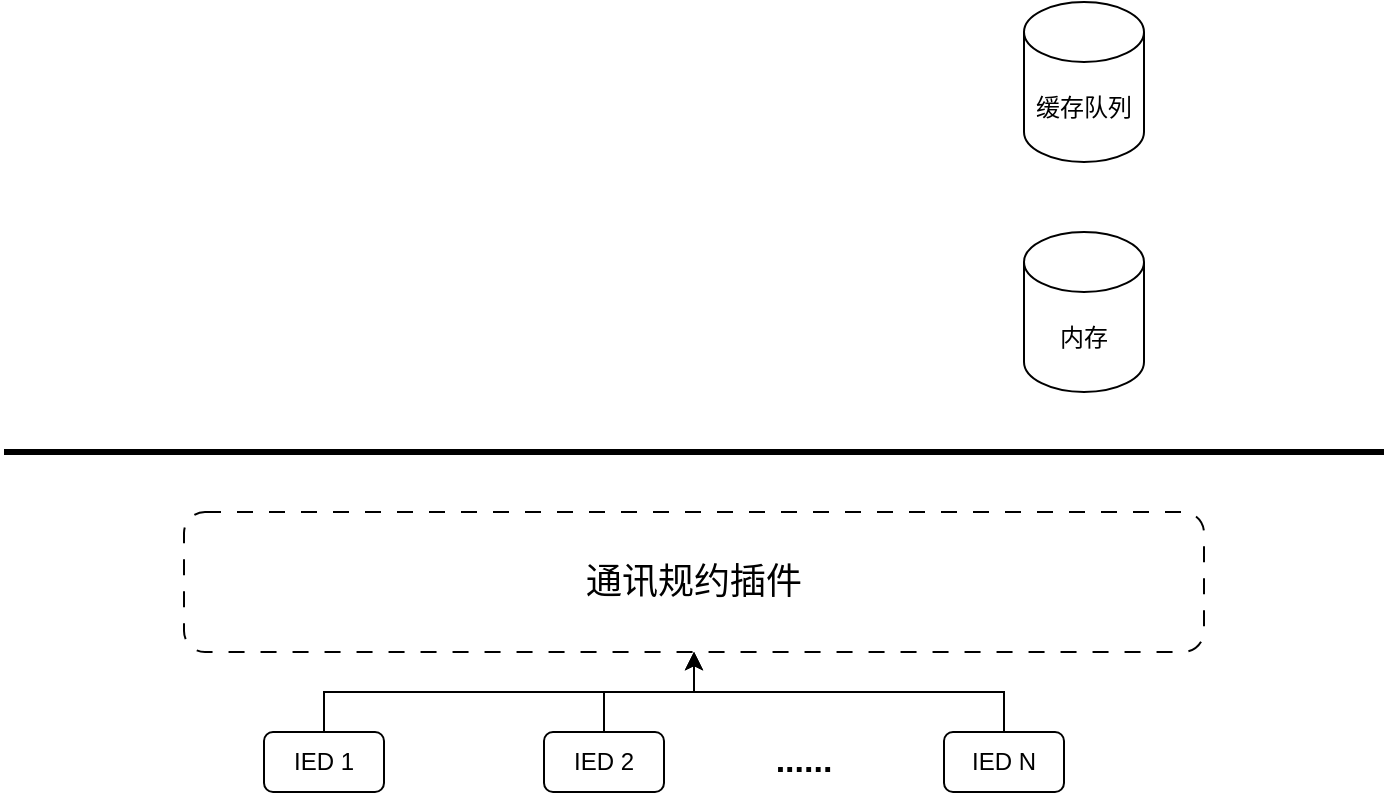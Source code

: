 <mxfile version="26.1.1">
  <diagram name="第 1 页" id="jB9Zdp55F9e-bQfR2lEE">
    <mxGraphModel dx="1426" dy="781" grid="1" gridSize="10" guides="1" tooltips="1" connect="1" arrows="1" fold="1" page="1" pageScale="1" pageWidth="827" pageHeight="1169" math="0" shadow="0">
      <root>
        <mxCell id="0" />
        <mxCell id="1" parent="0" />
        <mxCell id="uw-DFVBwl9FURzbB3nBO-1" value="" style="endArrow=none;html=1;rounded=0;strokeWidth=3;" edge="1" parent="1">
          <mxGeometry width="50" height="50" relative="1" as="geometry">
            <mxPoint x="80" y="655" as="sourcePoint" />
            <mxPoint x="770" y="655" as="targetPoint" />
          </mxGeometry>
        </mxCell>
        <mxCell id="uw-DFVBwl9FURzbB3nBO-2" value="&lt;font style=&quot;font-size: 18px;&quot;&gt;通讯规约插件&lt;/font&gt;" style="rounded=1;whiteSpace=wrap;html=1;shadow=0;glass=0;dashed=1;dashPattern=8 8;" vertex="1" parent="1">
          <mxGeometry x="170" y="685" width="510" height="70" as="geometry" />
        </mxCell>
        <mxCell id="uw-DFVBwl9FURzbB3nBO-7" value="" style="edgeStyle=orthogonalEdgeStyle;rounded=0;orthogonalLoop=1;jettySize=auto;html=1;" edge="1" parent="1" source="uw-DFVBwl9FURzbB3nBO-3" target="uw-DFVBwl9FURzbB3nBO-2">
          <mxGeometry relative="1" as="geometry" />
        </mxCell>
        <mxCell id="uw-DFVBwl9FURzbB3nBO-3" value="IED 1" style="rounded=1;whiteSpace=wrap;html=1;" vertex="1" parent="1">
          <mxGeometry x="210" y="795" width="60" height="30" as="geometry" />
        </mxCell>
        <mxCell id="uw-DFVBwl9FURzbB3nBO-8" style="edgeStyle=orthogonalEdgeStyle;rounded=0;orthogonalLoop=1;jettySize=auto;html=1;entryX=0.5;entryY=1;entryDx=0;entryDy=0;" edge="1" parent="1" source="uw-DFVBwl9FURzbB3nBO-4" target="uw-DFVBwl9FURzbB3nBO-2">
          <mxGeometry relative="1" as="geometry" />
        </mxCell>
        <mxCell id="uw-DFVBwl9FURzbB3nBO-4" value="IED 2" style="rounded=1;whiteSpace=wrap;html=1;" vertex="1" parent="1">
          <mxGeometry x="350" y="795" width="60" height="30" as="geometry" />
        </mxCell>
        <mxCell id="uw-DFVBwl9FURzbB3nBO-9" style="edgeStyle=orthogonalEdgeStyle;rounded=0;orthogonalLoop=1;jettySize=auto;html=1;entryX=0.5;entryY=1;entryDx=0;entryDy=0;" edge="1" parent="1" source="uw-DFVBwl9FURzbB3nBO-5" target="uw-DFVBwl9FURzbB3nBO-2">
          <mxGeometry relative="1" as="geometry" />
        </mxCell>
        <mxCell id="uw-DFVBwl9FURzbB3nBO-5" value="IED N" style="rounded=1;whiteSpace=wrap;html=1;" vertex="1" parent="1">
          <mxGeometry x="550" y="795" width="60" height="30" as="geometry" />
        </mxCell>
        <mxCell id="uw-DFVBwl9FURzbB3nBO-6" value="&lt;font style=&quot;font-size: 17px;&quot;&gt;&lt;b&gt;......&lt;/b&gt;&lt;/font&gt;" style="text;html=1;align=center;verticalAlign=middle;whiteSpace=wrap;rounded=0;strokeWidth=3;" vertex="1" parent="1">
          <mxGeometry x="450" y="795" width="60" height="30" as="geometry" />
        </mxCell>
        <mxCell id="uw-DFVBwl9FURzbB3nBO-11" value="内存" style="shape=cylinder3;whiteSpace=wrap;html=1;boundedLbl=1;backgroundOutline=1;size=15;" vertex="1" parent="1">
          <mxGeometry x="590" y="545" width="60" height="80" as="geometry" />
        </mxCell>
        <mxCell id="uw-DFVBwl9FURzbB3nBO-12" value="缓存队列" style="shape=cylinder3;whiteSpace=wrap;html=1;boundedLbl=1;backgroundOutline=1;size=15;" vertex="1" parent="1">
          <mxGeometry x="590" y="430" width="60" height="80" as="geometry" />
        </mxCell>
      </root>
    </mxGraphModel>
  </diagram>
</mxfile>
